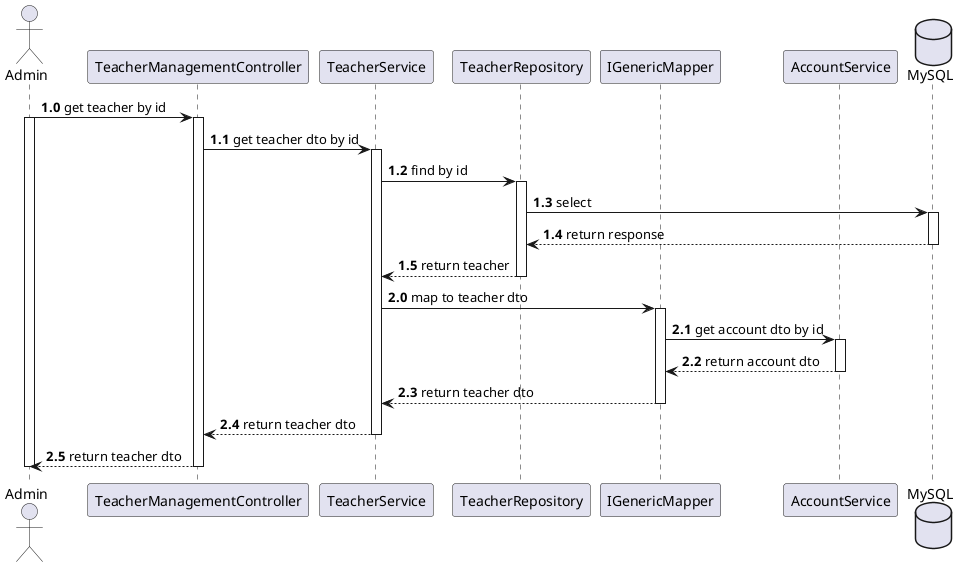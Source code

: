 @startuml

Actor Admin
participant TeacherManagementController
participant TeacherService
participant TeacherRepository
participant IGenericMapper
participant AccountService
database MySQL

autonumber 1.0
Admin -> TeacherManagementController: get teacher by id
activate Admin
activate TeacherManagementController
TeacherManagementController -> TeacherService: get teacher dto by id

activate TeacherService
TeacherService -> TeacherRepository: find by id

activate TeacherRepository
TeacherRepository -> MySQL: select

activate MySQL
MySQL --> TeacherRepository: return response
deactivate MySQL

TeacherRepository --> TeacherService: return teacher
deactivate TeacherRepository

autonumber 2.0
TeacherService -> IGenericMapper: map to teacher dto

activate IGenericMapper
IGenericMapper -> AccountService: get account dto by id
activate AccountService
AccountService --> IGenericMapper: return account dto
deactivate AccountService
IGenericMapper --> TeacherService: return teacher dto
deactivate IGenericMapper

TeacherService --> TeacherManagementController: return teacher dto
deactivate TeacherService
TeacherManagementController --> Admin: return teacher dto
deactivate TeacherManagementController
deactivate Admin


@enduml